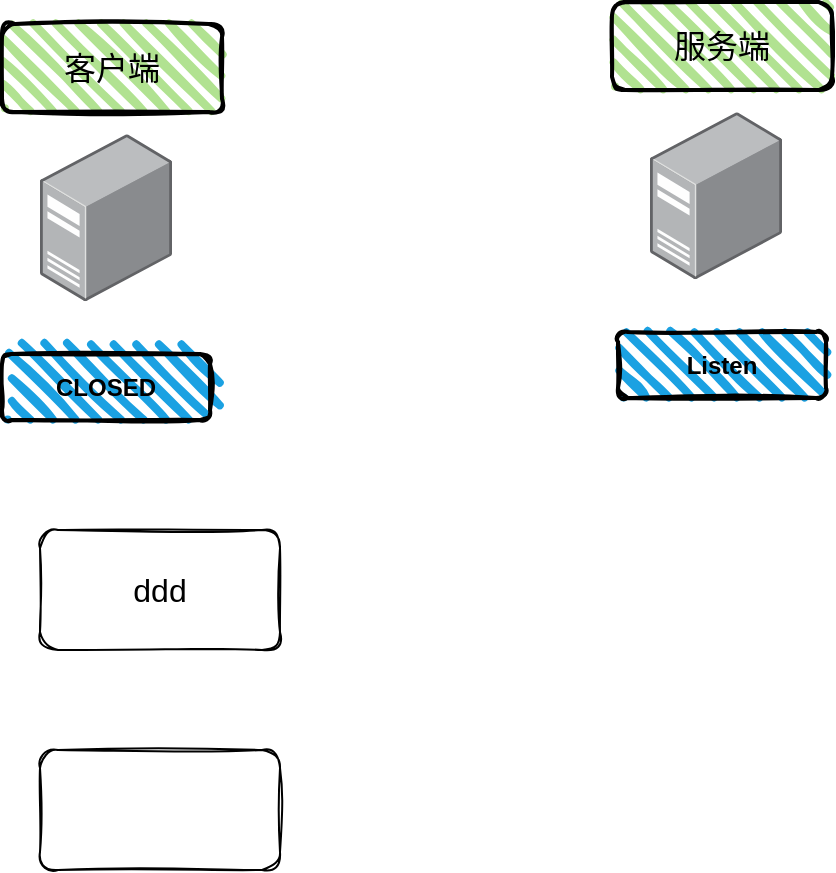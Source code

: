 <mxfile version="17.2.1" type="github">
  <diagram id="4XvSbhawV3MiXkLEqnf2" name="Page-1">
    <mxGraphModel dx="1391" dy="762" grid="1" gridSize="11" guides="1" tooltips="1" connect="1" arrows="1" fold="1" page="1" pageScale="1" pageWidth="827" pageHeight="1169" background="#FFFFFF" math="0" shadow="0">
      <root>
        <mxCell id="0" />
        <mxCell id="1" parent="0" />
        <mxCell id="OVzzL2SM65j6UDz2gd-_-17" value="" style="rounded=1;whiteSpace=wrap;html=1;shadow=0;glass=0;labelBackgroundColor=none;sketch=1;fontFamily=Helvetica;fontSize=16;fontColor=default;strokeColor=default;fillColor=default;enumerate=0;" vertex="1" parent="1">
          <mxGeometry x="110" y="484" width="120" height="60" as="geometry" />
        </mxCell>
        <mxCell id="B-Af8GYPoGsGqBhHn85I-1" value="&lt;span style=&quot;font-size: 16px&quot;&gt;客户端&lt;/span&gt;" style="rounded=1;whiteSpace=wrap;html=1;strokeWidth=2;fillWeight=4;hachureGap=8;hachureAngle=45;fillColor=#B1E291;labelBackgroundColor=none;labelBorderColor=none;sketch=1;" parent="1" vertex="1">
          <mxGeometry x="91" y="121" width="110" height="44" as="geometry" />
        </mxCell>
        <mxCell id="OVzzL2SM65j6UDz2gd-_-1" value="" style="points=[];aspect=fixed;html=1;align=center;shadow=0;dashed=0;image;image=img/lib/allied_telesis/computer_and_terminals/Server_Desktop.svg;sketch=1;" vertex="1" parent="1">
          <mxGeometry x="110" y="176" width="66" height="83.66" as="geometry" />
        </mxCell>
        <mxCell id="OVzzL2SM65j6UDz2gd-_-4" value="&lt;b&gt;CLOSED&lt;/b&gt;" style="rounded=1;whiteSpace=wrap;html=1;strokeWidth=2;fillWeight=4;hachureGap=8;hachureAngle=45;fillColor=#1ba1e2;sketch=1;" vertex="1" parent="1">
          <mxGeometry x="91" y="286" width="104" height="33" as="geometry" />
        </mxCell>
        <mxCell id="OVzzL2SM65j6UDz2gd-_-9" value="&lt;span style=&quot;font-size: 16px&quot;&gt;服务端&lt;br&gt;&lt;/span&gt;" style="rounded=1;whiteSpace=wrap;html=1;strokeWidth=2;fillWeight=4;hachureGap=8;hachureAngle=45;fillColor=#B1E291;labelBackgroundColor=none;labelBorderColor=none;sketch=1;" vertex="1" parent="1">
          <mxGeometry x="396" y="110" width="110" height="44" as="geometry" />
        </mxCell>
        <mxCell id="OVzzL2SM65j6UDz2gd-_-10" value="" style="points=[];aspect=fixed;html=1;align=center;shadow=0;dashed=0;image;image=img/lib/allied_telesis/computer_and_terminals/Server_Desktop.svg;sketch=1;" vertex="1" parent="1">
          <mxGeometry x="415" y="165" width="66" height="83.66" as="geometry" />
        </mxCell>
        <mxCell id="OVzzL2SM65j6UDz2gd-_-11" value="&lt;b&gt;Listen&lt;/b&gt;" style="rounded=1;whiteSpace=wrap;html=1;strokeWidth=2;fillWeight=4;hachureGap=8;hachureAngle=45;fillColor=#1ba1e2;sketch=1;" vertex="1" parent="1">
          <mxGeometry x="399" y="275" width="104" height="33" as="geometry" />
        </mxCell>
        <mxCell id="OVzzL2SM65j6UDz2gd-_-16" value="ddd" style="rounded=1;sketch=1;expand=1;fontSize=16;verticalAlign=middle;horizontal=1;fontStyle=0;align=center;labelPosition=center;verticalLabelPosition=middle;labelBackgroundColor=none;whiteSpace=wrap;html=1;shadow=0;glass=0;noLabel=0;portConstraintRotation=0;enumerate=0;fixDash=0;autosize=0;connectable=1;" vertex="1" parent="1">
          <mxGeometry x="110" y="374" width="120" height="60" as="geometry" />
        </mxCell>
      </root>
    </mxGraphModel>
  </diagram>
</mxfile>
